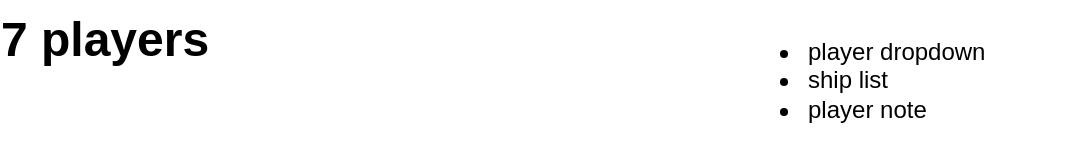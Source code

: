 <mxfile version="10.6.7" type="github"><diagram id="DrX8UMicMMv1Dk30GQIF" name="Page-1"><mxGraphModel dx="1394" dy="771" grid="1" gridSize="10" guides="1" tooltips="1" connect="1" arrows="1" fold="1" page="1" pageScale="1" pageWidth="827" pageHeight="1169" math="0" shadow="0"><root><mxCell id="0"/><mxCell id="1" parent="0"/><mxCell id="k4qgFfkFAu4hudckl25i-1" value="&lt;div&gt;7 players&lt;/div&gt;" style="text;strokeColor=none;fillColor=none;html=1;fontSize=24;fontStyle=1;verticalAlign=middle;align=center;" parent="1" vertex="1"><mxGeometry x="40" y="40" width="100" height="40" as="geometry"/></mxCell><mxCell id="k4qgFfkFAu4hudckl25i-2" value="&lt;ul&gt;&lt;li&gt;player dropdown&lt;/li&gt;&lt;li&gt;ship list&lt;br&gt;&lt;/li&gt;&lt;li&gt;player note&lt;/li&gt;&lt;/ul&gt;" style="text;strokeColor=none;fillColor=none;html=1;whiteSpace=wrap;verticalAlign=middle;overflow=hidden;" parent="1" vertex="1"><mxGeometry x="400" y="40" width="170" height="80" as="geometry"/></mxCell></root></mxGraphModel></diagram></mxfile>